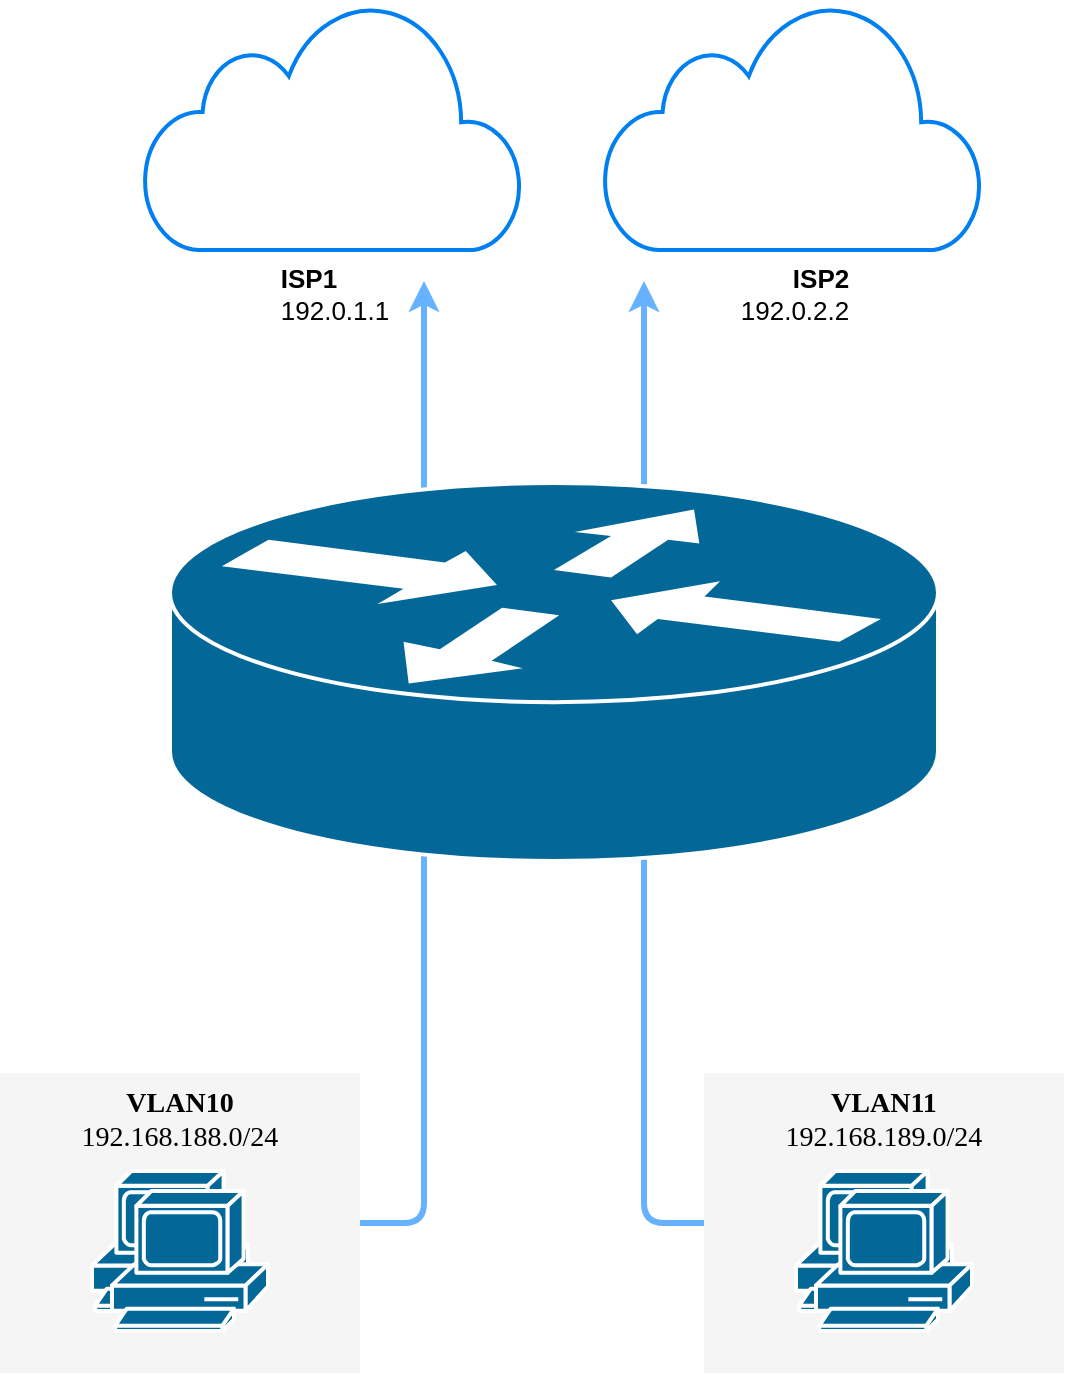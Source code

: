 <mxfile version="10.7.9" type="device"><diagram name="Page-1" id="c37626ed-c26b-45fb-9056-f9ebc6bb27b6"><mxGraphModel dx="2740" dy="994" grid="1" gridSize="10" guides="1" tooltips="1" connect="1" arrows="1" fold="1" page="1" pageScale="1" pageWidth="1100" pageHeight="850" background="#ffffff" math="0" shadow="0"><root><mxCell id="0"/><mxCell id="1" parent="0"/><mxCell id="T9n1z9rQ2WyPUM8mYPGT-13" value="&lt;div style=&quot;text-align: left ; font-size: 13px&quot;&gt;&lt;span&gt;&lt;b&gt;&lt;font style=&quot;font-size: 13px&quot;&gt;ISP1&lt;/font&gt;&lt;/b&gt;&lt;/span&gt;&lt;/div&gt;&lt;div style=&quot;text-align: left ; font-size: 13px&quot;&gt;&lt;span&gt;&lt;font style=&quot;font-size: 13px&quot;&gt;192.0.1.1&lt;/font&gt;&lt;/span&gt;&lt;/div&gt;" style="html=1;verticalLabelPosition=bottom;align=center;labelBackgroundColor=#ffffff;verticalAlign=top;strokeWidth=2;strokeColor=#0080F0;fillColor=#ffffff;shadow=0;dashed=0;shape=mxgraph.ios7.icons.cloud;" vertex="1" parent="1"><mxGeometry x="-998" y="49" width="189" height="124" as="geometry"/></mxCell><mxCell id="T9n1z9rQ2WyPUM8mYPGT-14" value="&lt;div style=&quot;text-align: right ; font-size: 13px&quot;&gt;&lt;span&gt;&lt;b&gt;&lt;font style=&quot;font-size: 13px&quot;&gt;ISP2&lt;/font&gt;&lt;/b&gt;&lt;/span&gt;&lt;/div&gt;&lt;div style=&quot;text-align: right ; font-size: 13px&quot;&gt;&lt;span&gt;&lt;font style=&quot;font-size: 13px&quot;&gt;192.0.2.2&lt;/font&gt;&lt;/span&gt;&lt;/div&gt;" style="html=1;verticalLabelPosition=bottom;align=center;labelBackgroundColor=#ffffff;verticalAlign=top;strokeWidth=2;strokeColor=#0080F0;fillColor=#ffffff;shadow=0;dashed=0;shape=mxgraph.ios7.icons.cloud;" vertex="1" parent="1"><mxGeometry x="-768" y="49" width="189" height="124" as="geometry"/></mxCell><mxCell id="T9n1z9rQ2WyPUM8mYPGT-26" value="" style="edgeStyle=segmentEdgeStyle;endArrow=classic;html=1;exitX=1;exitY=0.5;exitDx=0;exitDy=0;fontColor=#B3FF66;fillColor=#d5e8d4;strokeColor=#66B2FF;strokeWidth=3;" edge="1" parent="1" source="T9n1z9rQ2WyPUM8mYPGT-9"><mxGeometry width="50" height="50" relative="1" as="geometry"><mxPoint x="-868" y="688.5" as="sourcePoint"/><mxPoint x="-858" y="188.5" as="targetPoint"/><Array as="points"><mxPoint x="-858" y="659.5"/><mxPoint x="-858" y="218.5"/></Array></mxGeometry></mxCell><mxCell id="T9n1z9rQ2WyPUM8mYPGT-29" value="" style="edgeStyle=segmentEdgeStyle;endArrow=classic;html=1;exitX=0;exitY=0.5;exitDx=0;exitDy=0;fontColor=#B3FF66;fillColor=#d5e8d4;strokeColor=#66B2FF;strokeWidth=3;" edge="1" parent="1" source="T9n1z9rQ2WyPUM8mYPGT-2"><mxGeometry width="50" height="50" relative="1" as="geometry"><mxPoint x="-777.5" y="658.833" as="sourcePoint"/><mxPoint x="-748" y="188.5" as="targetPoint"/><Array as="points"><mxPoint x="-748" y="659.5"/></Array></mxGeometry></mxCell><mxCell id="T9n1z9rQ2WyPUM8mYPGT-12" value="" style="shape=mxgraph.cisco.routers.router;html=1;dashed=0;fillColor=#036897;strokeColor=#ffffff;strokeWidth=2;verticalLabelPosition=bottom;verticalAlign=top;rounded=0;shadow=0;comic=0;fontFamily=Verdana;fontSize=12;" vertex="1" parent="1"><mxGeometry x="-985" y="289.5" width="384" height="189" as="geometry"/></mxCell><mxCell id="T9n1z9rQ2WyPUM8mYPGT-31" value="" style="group" vertex="1" connectable="0" parent="1"><mxGeometry x="-718" y="584.5" width="180" height="150" as="geometry"/></mxCell><mxCell id="T9n1z9rQ2WyPUM8mYPGT-2" value="VLAN11&lt;br&gt;&lt;span style=&quot;font-weight: normal&quot;&gt;192.168.189.0/24&lt;/span&gt;" style="whiteSpace=wrap;html=1;rounded=0;shadow=0;comic=0;strokeWidth=1;fontFamily=Verdana;fontSize=14;fillColor=#f5f5f5;strokeColor=none;fontStyle=1;verticalAlign=top;" vertex="1" parent="T9n1z9rQ2WyPUM8mYPGT-31"><mxGeometry width="180" height="150" as="geometry"/></mxCell><mxCell id="T9n1z9rQ2WyPUM8mYPGT-4" value="" style="shape=mxgraph.cisco.computers_and_peripherals.pc;html=1;dashed=0;fillColor=#036897;strokeColor=#ffffff;strokeWidth=2;verticalLabelPosition=bottom;verticalAlign=top" vertex="1" parent="T9n1z9rQ2WyPUM8mYPGT-31"><mxGeometry x="46" y="49" width="78" height="70" as="geometry"/></mxCell><mxCell id="T9n1z9rQ2WyPUM8mYPGT-6" value="" style="shape=mxgraph.cisco.computers_and_peripherals.pc;html=1;dashed=0;fillColor=#036897;strokeColor=#ffffff;strokeWidth=2;verticalLabelPosition=bottom;verticalAlign=top" vertex="1" parent="T9n1z9rQ2WyPUM8mYPGT-31"><mxGeometry x="56" y="59" width="78" height="70" as="geometry"/></mxCell><mxCell id="T9n1z9rQ2WyPUM8mYPGT-32" value="" style="group" vertex="1" connectable="0" parent="1"><mxGeometry x="-1070" y="584.5" width="180" height="150" as="geometry"/></mxCell><mxCell id="T9n1z9rQ2WyPUM8mYPGT-9" value="VLAN10&lt;br&gt;&lt;span style=&quot;font-weight: normal&quot;&gt;192.168.188.0/24&lt;/span&gt;" style="whiteSpace=wrap;html=1;rounded=0;shadow=0;comic=0;strokeWidth=1;fontFamily=Verdana;fontSize=14;fillColor=#f5f5f5;strokeColor=none;fontStyle=1;verticalAlign=top;" vertex="1" parent="T9n1z9rQ2WyPUM8mYPGT-32"><mxGeometry width="180" height="150" as="geometry"/></mxCell><mxCell id="T9n1z9rQ2WyPUM8mYPGT-10" value="" style="shape=mxgraph.cisco.computers_and_peripherals.pc;html=1;dashed=0;fillColor=#036897;strokeColor=#ffffff;strokeWidth=2;verticalLabelPosition=bottom;verticalAlign=top" vertex="1" parent="T9n1z9rQ2WyPUM8mYPGT-32"><mxGeometry x="46" y="49" width="78" height="70" as="geometry"/></mxCell><mxCell id="T9n1z9rQ2WyPUM8mYPGT-11" value="" style="shape=mxgraph.cisco.computers_and_peripherals.pc;html=1;dashed=0;fillColor=#036897;strokeColor=#ffffff;strokeWidth=2;verticalLabelPosition=bottom;verticalAlign=top" vertex="1" parent="T9n1z9rQ2WyPUM8mYPGT-32"><mxGeometry x="56" y="59" width="78" height="70" as="geometry"/></mxCell></root></mxGraphModel></diagram></mxfile>